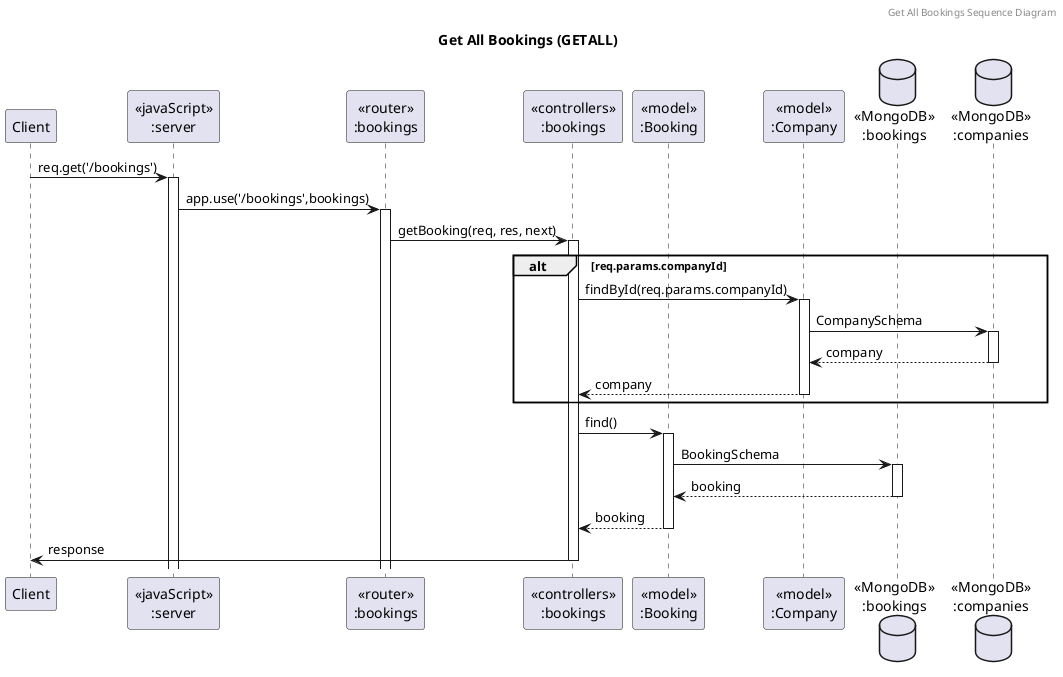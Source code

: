 @startuml Get All Bookings (GETALL)

header Get All Bookings Sequence Diagram
title "Get All Bookings (GETALL)"

participant "Client" as client
participant "<<javaScript>>\n:server" as server
participant "<<router>>\n:bookings" as routerBookings
participant "<<controllers>>\n:bookings" as controllersBookings
participant "<<model>>\n:Booking" as modelBooking
participant "<<model>>\n:Company" as modelCompany
database "<<MongoDB>>\n:bookings" as BookingsDatabase
database "<<MongoDB>>\n:companies" as CompaniesDatabase

client->server ++:req.get('/bookings')
server->routerBookings ++:app.use('/bookings',bookings)
routerBookings -> controllersBookings ++: getBooking(req, res, next)
alt req.params.companyId
    controllersBookings->modelCompany ++: findById(req.params.companyId)
    modelCompany -> CompaniesDatabase ++: CompanySchema
    CompaniesDatabase --> modelCompany --: company
    controllersBookings <-- modelCompany --:company
end
controllersBookings->modelBooking ++:find()
modelBooking ->BookingsDatabase ++: BookingSchema
BookingsDatabase --> modelBooking --: booking
controllersBookings <-- modelBooking --:booking
controllersBookings->client --:response

@enduml
